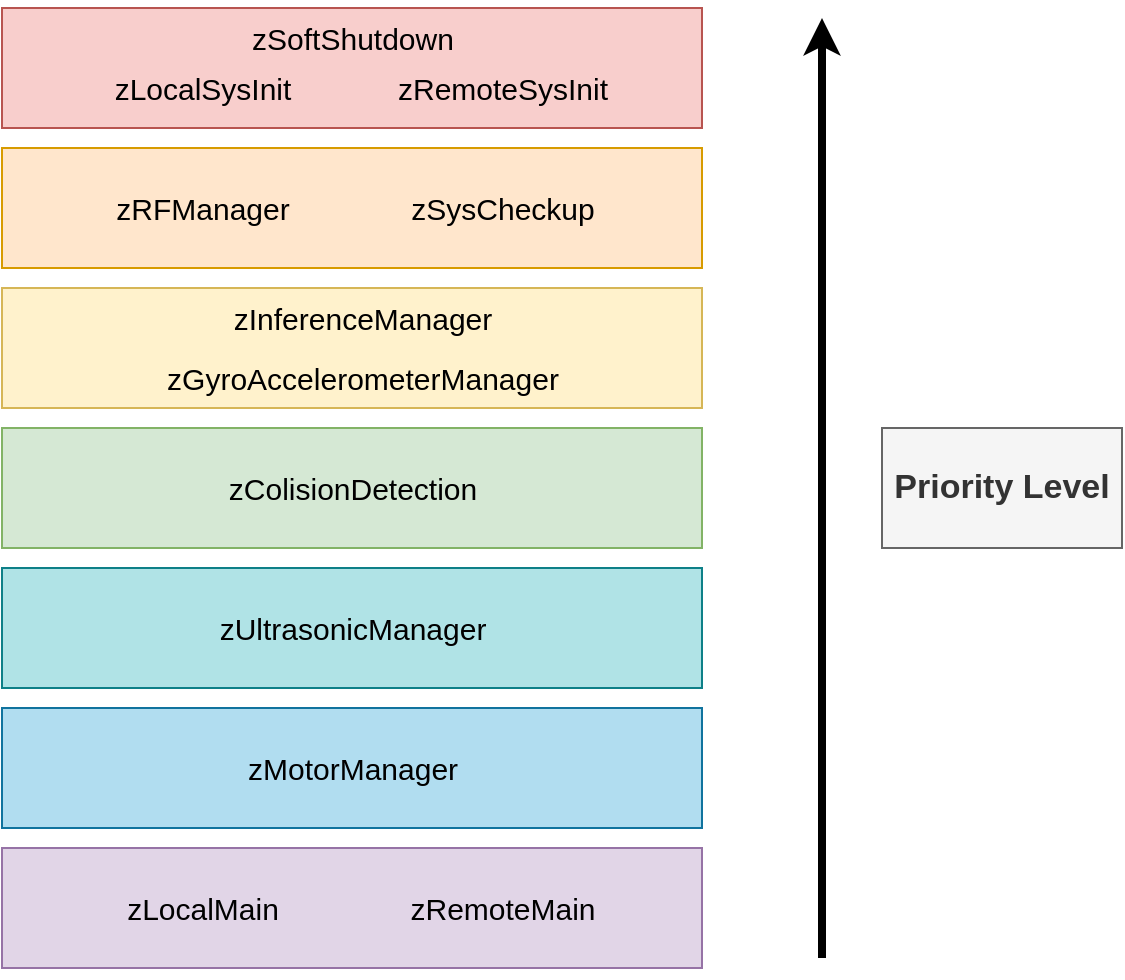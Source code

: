 <mxfile version="12.3.2" type="device" pages="1"><diagram id="alwlg3QHh-e73JdiiUnX" name="Page-1"><mxGraphModel dx="1086" dy="816" grid="1" gridSize="10" guides="1" tooltips="1" connect="1" arrows="1" fold="1" page="1" pageScale="1" pageWidth="1169" pageHeight="827" math="0" shadow="0"><root><mxCell id="0"/><mxCell id="1" parent="0"/><mxCell id="0XT-CZcjGFwikC_cgEWI-1" value="" style="rounded=0;whiteSpace=wrap;html=1;fillColor=#f8cecc;strokeColor=#b85450;" parent="1" vertex="1"><mxGeometry x="330" y="130" width="350" height="60" as="geometry"/></mxCell><mxCell id="0XT-CZcjGFwikC_cgEWI-2" value="" style="rounded=0;whiteSpace=wrap;html=1;fillColor=#ffe6cc;strokeColor=#d79b00;" parent="1" vertex="1"><mxGeometry x="330" y="200" width="350" height="60" as="geometry"/></mxCell><mxCell id="0XT-CZcjGFwikC_cgEWI-3" value="" style="rounded=0;whiteSpace=wrap;html=1;fillColor=#fff2cc;strokeColor=#d6b656;" parent="1" vertex="1"><mxGeometry x="330" y="270" width="350" height="60" as="geometry"/></mxCell><mxCell id="0XT-CZcjGFwikC_cgEWI-4" value="" style="rounded=0;whiteSpace=wrap;html=1;fillColor=#d5e8d4;strokeColor=#82b366;" parent="1" vertex="1"><mxGeometry x="330" y="340" width="350" height="60" as="geometry"/></mxCell><mxCell id="0XT-CZcjGFwikC_cgEWI-6" value="" style="rounded=0;whiteSpace=wrap;html=1;fillColor=#b0e3e6;strokeColor=#0e8088;" parent="1" vertex="1"><mxGeometry x="330" y="410" width="350" height="60" as="geometry"/></mxCell><mxCell id="0XT-CZcjGFwikC_cgEWI-7" value="" style="rounded=0;whiteSpace=wrap;html=1;fillColor=#b1ddf0;strokeColor=#10739e;" parent="1" vertex="1"><mxGeometry x="330" y="480" width="350" height="60" as="geometry"/></mxCell><mxCell id="0XT-CZcjGFwikC_cgEWI-8" value="" style="rounded=0;whiteSpace=wrap;html=1;fillColor=#e1d5e7;strokeColor=#9673a6;" parent="1" vertex="1"><mxGeometry x="330" y="550" width="350" height="60" as="geometry"/></mxCell><mxCell id="0XT-CZcjGFwikC_cgEWI-9" value="" style="endArrow=classic;html=1;strokeWidth=4;" parent="1" edge="1"><mxGeometry width="50" height="50" relative="1" as="geometry"><mxPoint x="740" y="605" as="sourcePoint"/><mxPoint x="740" y="135" as="targetPoint"/></mxGeometry></mxCell><mxCell id="0XT-CZcjGFwikC_cgEWI-12" value="&lt;font style=&quot;font-size: 17px&quot;&gt;&lt;b&gt;Priority Level&lt;/b&gt;&lt;/font&gt;" style="rounded=0;whiteSpace=wrap;html=1;fillColor=#f5f5f5;strokeColor=#666666;fontColor=#333333;" parent="1" vertex="1"><mxGeometry x="770" y="340" width="120" height="60" as="geometry"/></mxCell><mxCell id="303PYNZHlFcjEvIrQRFF-1" value="zLocalSysInit" style="text;html=1;align=center;verticalAlign=middle;resizable=0;points=[];;autosize=1;fontSize=15;" parent="1" vertex="1"><mxGeometry x="380" y="160" width="100" height="20" as="geometry"/></mxCell><mxCell id="303PYNZHlFcjEvIrQRFF-2" value="zSysCheckup" style="text;html=1;align=center;verticalAlign=middle;resizable=0;points=[];;autosize=1;fontSize=15;" parent="1" vertex="1"><mxGeometry x="525" y="220" width="110" height="20" as="geometry"/></mxCell><mxCell id="303PYNZHlFcjEvIrQRFF-3" value="zGyroAccelerometerManager" style="text;html=1;align=center;verticalAlign=middle;resizable=0;points=[];;autosize=1;fontSize=15;" parent="1" vertex="1"><mxGeometry x="405" y="305" width="210" height="20" as="geometry"/></mxCell><mxCell id="303PYNZHlFcjEvIrQRFF-6" value="zRFManager" style="text;html=1;align=center;verticalAlign=middle;resizable=0;points=[];;autosize=1;fontSize=15;" parent="1" vertex="1"><mxGeometry x="380" y="220" width="100" height="20" as="geometry"/></mxCell><mxCell id="303PYNZHlFcjEvIrQRFF-7" value="zInferenceManager" style="text;html=1;align=center;verticalAlign=middle;resizable=0;points=[];;autosize=1;fontSize=15;" parent="1" vertex="1"><mxGeometry x="440" y="275" width="140" height="20" as="geometry"/></mxCell><mxCell id="303PYNZHlFcjEvIrQRFF-8" value="zUltrasonicManager" style="text;html=1;align=center;verticalAlign=middle;resizable=0;points=[];;autosize=1;fontSize=15;" parent="1" vertex="1"><mxGeometry x="430" y="430" width="150" height="20" as="geometry"/></mxCell><mxCell id="303PYNZHlFcjEvIrQRFF-9" value="zMotorManager" style="text;html=1;align=center;verticalAlign=middle;resizable=0;points=[];;autosize=1;fontSize=15;" parent="1" vertex="1"><mxGeometry x="445" y="500" width="120" height="20" as="geometry"/></mxCell><mxCell id="303PYNZHlFcjEvIrQRFF-10" value="zColisionDetection" style="text;html=1;align=center;verticalAlign=middle;resizable=0;points=[];;autosize=1;fontSize=15;" parent="1" vertex="1"><mxGeometry x="435" y="360" width="140" height="20" as="geometry"/></mxCell><mxCell id="303PYNZHlFcjEvIrQRFF-11" value="zRemoteSysInit" style="text;html=1;align=center;verticalAlign=middle;resizable=0;points=[];;autosize=1;fontSize=15;" parent="1" vertex="1"><mxGeometry x="520" y="160" width="120" height="20" as="geometry"/></mxCell><mxCell id="303PYNZHlFcjEvIrQRFF-13" value="zLocalMain" style="text;html=1;align=center;verticalAlign=middle;resizable=0;points=[];;autosize=1;fontSize=15;" parent="1" vertex="1"><mxGeometry x="385" y="570" width="90" height="20" as="geometry"/></mxCell><mxCell id="303PYNZHlFcjEvIrQRFF-14" value="zRemoteMain" style="text;html=1;align=center;verticalAlign=middle;resizable=0;points=[];;autosize=1;fontSize=15;" parent="1" vertex="1"><mxGeometry x="525" y="570" width="110" height="20" as="geometry"/></mxCell><mxCell id="t6NzygOd57FbBesUJYdF-1" value="zSoftShutdown" style="text;html=1;align=center;verticalAlign=middle;resizable=0;points=[];;autosize=1;fontSize=15;" vertex="1" parent="1"><mxGeometry x="445" y="135" width="120" height="20" as="geometry"/></mxCell></root></mxGraphModel></diagram></mxfile>